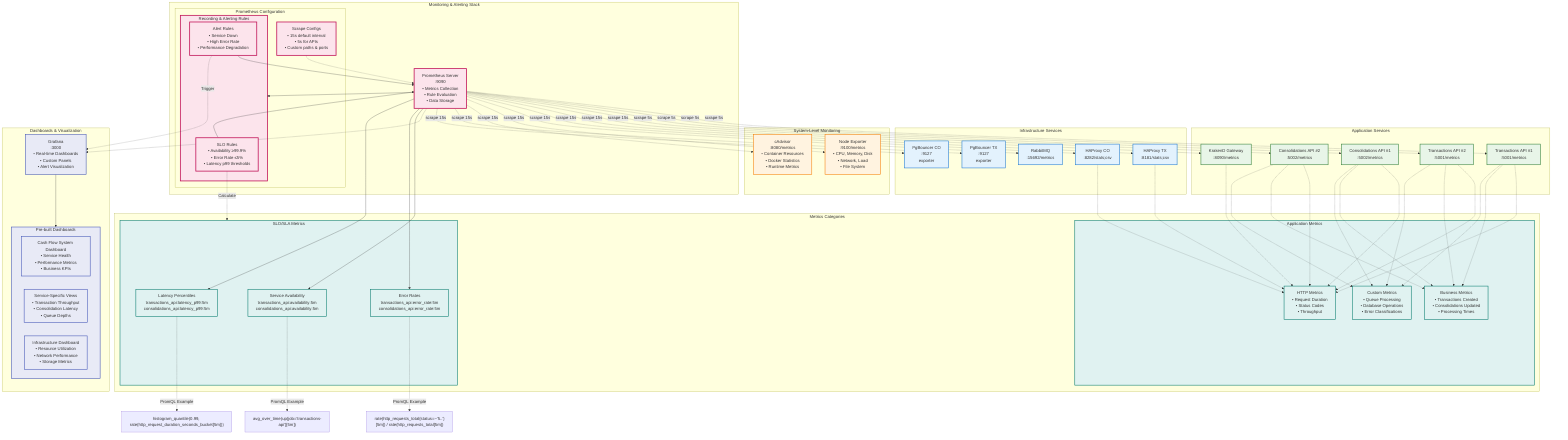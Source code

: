 graph TB
  subgraph Applications[Application Services]
    TxAPI1[Transactions API #1<br/>:5001/metrics]
    TxAPI2[Transactions API #2<br/>:5001/metrics]
    CoAPI1[Consolidations API #1<br/>:5002/metrics]
    CoAPI2[Consolidations API #2<br/>:5002/metrics]
    Gateway[KrakenD Gateway<br/>:8090/metrics]
  end

  subgraph Infrastructure[Infrastructure Services]
    HAProxyTx[HAProxy TX<br/>:8181/stats;csv]
    HAProxyCo[HAProxy CO<br/>:8282/stats;csv]
    RabbitMQ[RabbitMQ<br/>:15692/metrics]
    PgBouncerTx[PgBouncer TX<br/>:9127<br/>exporter]
    PgBouncerCo[PgBouncer CO<br/>:9127<br/>exporter]
  end

  subgraph SystemMetrics[System-Level Monitoring]
    NodeExporter[Node Exporter<br/>:9100/metrics<br/>• CPU, Memory, Disk<br/>• Network, Load<br/>• File System]
    cAdvisor[cAdvisor<br/>:8080/metrics<br/>• Container Resources<br/>• Docker Statistics<br/>• Runtime Metrics]
  end

  subgraph MonitoringStack[Monitoring & Alerting Stack]
    Prometheus[Prometheus Server<br/>:9090<br/>• Metrics Collection<br/>• Rule Evaluation<br/>• Data Storage]

    subgraph PrometheusConfig[Prometheus Configuration]
      ScrapeConfigs[Scrape Configs<br/>• 15s default interval<br/>• 5s for APIs<br/>• Custom paths & ports]

      subgraph Rules[Recording & Alerting Rules]
        SLORules[SLO Rules<br/>• Availability ≥99.9%<br/>• Error Rate ≤5%<br/>• Latency p99 thresholds]
        AlertRules[Alert Rules<br/>• Service Down<br/>• High Error Rate<br/>• Performance Degradation]
      end
    end
  end

  subgraph Visualization[Dashboards & Visualization]
    Grafana[Grafana<br/>:3000<br/>• Real-time Dashboards<br/>• Custom Panels<br/>• Alert Visualization]

    subgraph Dashboards[Pre-built Dashboards]
      CashFlowDash[Cash Flow System Dashboard<br/>• Service Health<br/>• Performance Metrics<br/>• Business KPIs]
      ServiceDash[Service-Specific Views<br/>• Transaction Throughput<br/>• Consolidation Latency<br/>• Queue Depths]
      InfraDash[Infrastructure Dashboard<br/>• Resource Utilization<br/>• Network Performance<br/>• Storage Metrics]
    end
  end

  subgraph MetricsData[Metrics Categories]
    subgraph AppMetrics[Application Metrics]
      HTTPMetrics[HTTP Metrics<br/>• Request Duration<br/>• Status Codes<br/>• Throughput]
      BusinessMetrics[Business Metrics<br/>• Transactions Created<br/>• Consolidations Updated<br/>• Processing Times]
      CustomMetrics[Custom Metrics<br/>• Queue Processing<br/>• Database Operations<br/>• Error Classifications]
    end

    subgraph SLOMetrics[SLO/SLA Metrics]
      Availability[Service Availability<br/>transactions_api:availability:5m<br/>consolidations_api:availability:5m]
      ErrorRate[Error Rates<br/>transactions_api:error_rate:5m<br/>consolidations_api:error_rate:5m]
      Latency[Latency Percentiles<br/>transactions_api:latency_p99:5m<br/>consolidations_api:latency_p99:5m]
    end
  end

  %% Scraping connections
  Prometheus -.->|scrape 5s| TxAPI1 & TxAPI2 & CoAPI1 & CoAPI2
  Prometheus -.->|scrape 15s| Gateway & HAProxyTx & HAProxyCo & RabbitMQ
  Prometheus -.->|scrape 15s| NodeExporter & cAdvisor & PgBouncerTx & PgBouncerCo

  %% Configuration flow
  ScrapeConfigs -.-> Prometheus
  SLORules --> Prometheus
  AlertRules --> Prometheus

  %% Data flow
  Prometheus --> Rules
  Prometheus -.-> Grafana
  Grafana --> Dashboards

  %% Metrics categorization
  TxAPI1 & TxAPI2 & CoAPI1 & CoAPI2 -.-> HTTPMetrics & BusinessMetrics & CustomMetrics
  Gateway & HAProxyTx & HAProxyCo -.-> HTTPMetrics
  Prometheus --> Availability & ErrorRate & Latency

  %% Alert flow
  AlertRules -.->|Trigger| Grafana
  SLORules -.->|Calculate| SLOMetrics

  %% Example queries annotations
  Availability -.->|PromQL Example| AvailabilityQuery["avg_over_time(up{job='transactions-api'}[5m])"]
  ErrorRate -.->|PromQL Example| ErrorQuery["rate(http_requests_total{status=~'5..'}[5m]) / rate(http_requests_total[5m])"]
  Latency -.->|PromQL Example| LatencyQuery["histogram_quantile(0.99, rate(http_request_duration_seconds_bucket[5m]))"]

  %% Styling
  classDef app fill:#e8f5e8,stroke:#2e7d32,stroke-width:2px
  classDef infra fill:#e3f2fd,stroke:#1976d2,stroke-width:2px
  classDef system fill:#fff3e0,stroke:#f57c00,stroke-width:2px
  classDef monitoring fill:#fce4ec,stroke:#c2185b,stroke-width:3px
  classDef visualization fill:#e8eaf6,stroke:#3f51b5,stroke-width:2px
  classDef metrics fill:#e0f2f1,stroke:#00796b,stroke-width:2px

  class TxAPI1,TxAPI2,CoAPI1,CoAPI2,Gateway app
  class HAProxyTx,HAProxyCo,RabbitMQ,PgBouncerTx,PgBouncerCo infra
  class NodeExporter,cAdvisor system
  class Prometheus,ScrapeConfigs,Rules,SLORules,AlertRules monitoring
  class Grafana,Dashboards,CashFlowDash,ServiceDash,InfraDash visualization
  class AppMetrics,SLOMetrics,HTTPMetrics,BusinessMetrics,CustomMetrics,Availability,ErrorRate,Latency metrics